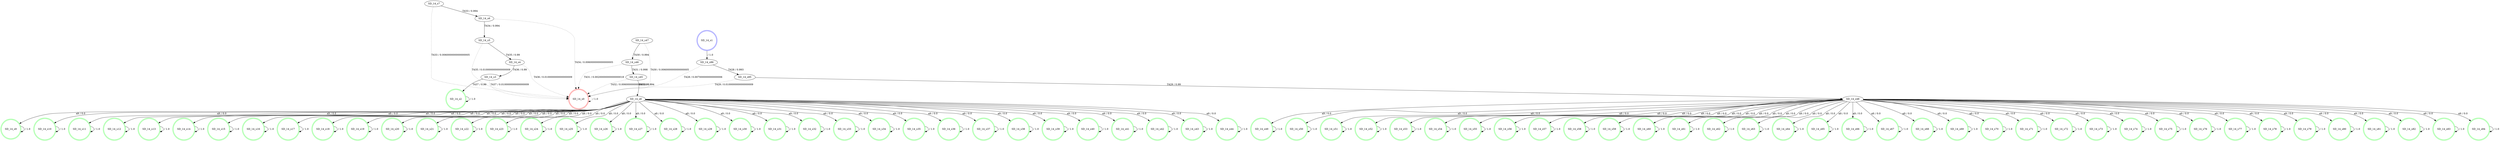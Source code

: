 digraph graphname {
SD_14_s0 [label="SD_14_s0",color=red,shape=doublecircle ];
SD_14_s1 [label="SD_14_s1",color=blue,shape=doublecircle ];
SD_14_s2 [label="SD_14_s2",color=green,shape=doublecircle ];
SD_14_s3 [label="SD_14_s3" ];
SD_14_s4 [label="SD_14_s4" ];
SD_14_s5 [label="SD_14_s5" ];
SD_14_s6 [label="SD_14_s6" ];
SD_14_s7 [label="SD_14_s7" ];
SD_14_s8 [label="SD_14_s8" ];
SD_14_s9 [label="SD_14_s9",color=green,shape=doublecircle ];
SD_14_s10 [label="SD_14_s10",color=green,shape=doublecircle ];
SD_14_s11 [label="SD_14_s11",color=green,shape=doublecircle ];
SD_14_s12 [label="SD_14_s12",color=green,shape=doublecircle ];
SD_14_s13 [label="SD_14_s13",color=green,shape=doublecircle ];
SD_14_s14 [label="SD_14_s14",color=green,shape=doublecircle ];
SD_14_s15 [label="SD_14_s15",color=green,shape=doublecircle ];
SD_14_s16 [label="SD_14_s16",color=green,shape=doublecircle ];
SD_14_s17 [label="SD_14_s17",color=green,shape=doublecircle ];
SD_14_s18 [label="SD_14_s18",color=green,shape=doublecircle ];
SD_14_s19 [label="SD_14_s19",color=green,shape=doublecircle ];
SD_14_s20 [label="SD_14_s20",color=green,shape=doublecircle ];
SD_14_s21 [label="SD_14_s21",color=green,shape=doublecircle ];
SD_14_s22 [label="SD_14_s22",color=green,shape=doublecircle ];
SD_14_s23 [label="SD_14_s23",color=green,shape=doublecircle ];
SD_14_s24 [label="SD_14_s24",color=green,shape=doublecircle ];
SD_14_s25 [label="SD_14_s25",color=green,shape=doublecircle ];
SD_14_s26 [label="SD_14_s26",color=green,shape=doublecircle ];
SD_14_s27 [label="SD_14_s27",color=green,shape=doublecircle ];
SD_14_s28 [label="SD_14_s28",color=green,shape=doublecircle ];
SD_14_s29 [label="SD_14_s29",color=green,shape=doublecircle ];
SD_14_s30 [label="SD_14_s30",color=green,shape=doublecircle ];
SD_14_s31 [label="SD_14_s31",color=green,shape=doublecircle ];
SD_14_s32 [label="SD_14_s32",color=green,shape=doublecircle ];
SD_14_s33 [label="SD_14_s33",color=green,shape=doublecircle ];
SD_14_s34 [label="SD_14_s34",color=green,shape=doublecircle ];
SD_14_s35 [label="SD_14_s35",color=green,shape=doublecircle ];
SD_14_s36 [label="SD_14_s36",color=green,shape=doublecircle ];
SD_14_s37 [label="SD_14_s37",color=green,shape=doublecircle ];
SD_14_s38 [label="SD_14_s38",color=green,shape=doublecircle ];
SD_14_s39 [label="SD_14_s39",color=green,shape=doublecircle ];
SD_14_s40 [label="SD_14_s40",color=green,shape=doublecircle ];
SD_14_s41 [label="SD_14_s41",color=green,shape=doublecircle ];
SD_14_s42 [label="SD_14_s42",color=green,shape=doublecircle ];
SD_14_s43 [label="SD_14_s43",color=green,shape=doublecircle ];
SD_14_s44 [label="SD_14_s44",color=green,shape=doublecircle ];
SD_14_s45 [label="SD_14_s45" ];
SD_14_s46 [label="SD_14_s46" ];
SD_14_s47 [label="SD_14_s47" ];
SD_14_s48 [label="SD_14_s48" ];
SD_14_s49 [label="SD_14_s49",color=green,shape=doublecircle ];
SD_14_s50 [label="SD_14_s50",color=green,shape=doublecircle ];
SD_14_s51 [label="SD_14_s51",color=green,shape=doublecircle ];
SD_14_s52 [label="SD_14_s52",color=green,shape=doublecircle ];
SD_14_s53 [label="SD_14_s53",color=green,shape=doublecircle ];
SD_14_s54 [label="SD_14_s54",color=green,shape=doublecircle ];
SD_14_s55 [label="SD_14_s55",color=green,shape=doublecircle ];
SD_14_s56 [label="SD_14_s56",color=green,shape=doublecircle ];
SD_14_s57 [label="SD_14_s57",color=green,shape=doublecircle ];
SD_14_s58 [label="SD_14_s58",color=green,shape=doublecircle ];
SD_14_s59 [label="SD_14_s59",color=green,shape=doublecircle ];
SD_14_s60 [label="SD_14_s60",color=green,shape=doublecircle ];
SD_14_s61 [label="SD_14_s61",color=green,shape=doublecircle ];
SD_14_s62 [label="SD_14_s62",color=green,shape=doublecircle ];
SD_14_s63 [label="SD_14_s63",color=green,shape=doublecircle ];
SD_14_s64 [label="SD_14_s64",color=green,shape=doublecircle ];
SD_14_s65 [label="SD_14_s65",color=green,shape=doublecircle ];
SD_14_s66 [label="SD_14_s66",color=green,shape=doublecircle ];
SD_14_s67 [label="SD_14_s67",color=green,shape=doublecircle ];
SD_14_s68 [label="SD_14_s68",color=green,shape=doublecircle ];
SD_14_s69 [label="SD_14_s69",color=green,shape=doublecircle ];
SD_14_s70 [label="SD_14_s70",color=green,shape=doublecircle ];
SD_14_s71 [label="SD_14_s71",color=green,shape=doublecircle ];
SD_14_s72 [label="SD_14_s72",color=green,shape=doublecircle ];
SD_14_s73 [label="SD_14_s73",color=green,shape=doublecircle ];
SD_14_s74 [label="SD_14_s74",color=green,shape=doublecircle ];
SD_14_s75 [label="SD_14_s75",color=green,shape=doublecircle ];
SD_14_s76 [label="SD_14_s76",color=green,shape=doublecircle ];
SD_14_s77 [label="SD_14_s77",color=green,shape=doublecircle ];
SD_14_s78 [label="SD_14_s78",color=green,shape=doublecircle ];
SD_14_s79 [label="SD_14_s79",color=green,shape=doublecircle ];
SD_14_s80 [label="SD_14_s80",color=green,shape=doublecircle ];
SD_14_s81 [label="SD_14_s81",color=green,shape=doublecircle ];
SD_14_s82 [label="SD_14_s82",color=green,shape=doublecircle ];
SD_14_s83 [label="SD_14_s83",color=green,shape=doublecircle ];
SD_14_s84 [label="SD_14_s84",color=green,shape=doublecircle ];
SD_14_s85 [label="SD_14_s85" ];
SD_14_s86 [label="SD_14_s86" ];
SD_14_s0 -> SD_14_s0 [label=" / 1.0", style=dotted];
SD_14_s1 -> SD_14_s86 [label=" / 1.0"];
SD_14_s2 -> SD_14_s2 [label=" / 1.0"];
SD_14_s3 -> SD_14_s2 [label="T437 / 0.99"];
SD_14_s3 -> SD_14_s0 [label="T437 / 0.010000000000000009", style=dotted];
SD_14_s4 -> SD_14_s3 [label="T436 / 0.99"];
SD_14_s4 -> SD_14_s0 [label="T436 / 0.010000000000000009", style=dotted];
SD_14_s5 -> SD_14_s4 [label="T435 / 0.99"];
SD_14_s5 -> SD_14_s0 [label="T435 / 0.010000000000000009", style=dotted];
SD_14_s6 -> SD_14_s5 [label="T434 / 0.994"];
SD_14_s6 -> SD_14_s0 [label="T434 / 0.006000000000000005", style=dotted];
SD_14_s7 -> SD_14_s6 [label="T433 / 0.994"];
SD_14_s7 -> SD_14_s0 [label="T433 / 0.006000000000000005", style=dotted];
SD_14_s8 -> SD_14_s9 [label="alt / 0.0"];
SD_14_s8 -> SD_14_s10 [label="alt / 0.0"];
SD_14_s8 -> SD_14_s11 [label="alt / 0.0"];
SD_14_s8 -> SD_14_s12 [label="alt / 0.0"];
SD_14_s8 -> SD_14_s13 [label="alt / 0.0"];
SD_14_s8 -> SD_14_s14 [label="alt / 0.0"];
SD_14_s8 -> SD_14_s15 [label="alt / 0.0"];
SD_14_s8 -> SD_14_s16 [label="alt / 0.0"];
SD_14_s8 -> SD_14_s17 [label="alt / 0.0"];
SD_14_s8 -> SD_14_s18 [label="alt / 0.0"];
SD_14_s8 -> SD_14_s19 [label="alt / 0.0"];
SD_14_s8 -> SD_14_s20 [label="alt / 0.0"];
SD_14_s8 -> SD_14_s21 [label="alt / 0.0"];
SD_14_s8 -> SD_14_s22 [label="alt / 0.0"];
SD_14_s8 -> SD_14_s23 [label="alt / 0.0"];
SD_14_s8 -> SD_14_s24 [label="alt / 0.0"];
SD_14_s8 -> SD_14_s25 [label="alt / 0.0"];
SD_14_s8 -> SD_14_s26 [label="alt / 0.0"];
SD_14_s8 -> SD_14_s27 [label="alt / 0.0"];
SD_14_s8 -> SD_14_s28 [label="alt / 0.0"];
SD_14_s8 -> SD_14_s29 [label="alt / 0.0"];
SD_14_s8 -> SD_14_s30 [label="alt / 0.0"];
SD_14_s8 -> SD_14_s31 [label="alt / 0.0"];
SD_14_s8 -> SD_14_s32 [label="alt / 0.0"];
SD_14_s8 -> SD_14_s33 [label="alt / 0.0"];
SD_14_s8 -> SD_14_s34 [label="alt / 0.0"];
SD_14_s8 -> SD_14_s35 [label="alt / 0.0"];
SD_14_s8 -> SD_14_s36 [label="alt / 0.0"];
SD_14_s8 -> SD_14_s37 [label="alt / 0.0"];
SD_14_s8 -> SD_14_s38 [label="alt / 0.0"];
SD_14_s8 -> SD_14_s39 [label="alt / 0.0"];
SD_14_s8 -> SD_14_s40 [label="alt / 0.0"];
SD_14_s8 -> SD_14_s41 [label="alt / 0.0"];
SD_14_s8 -> SD_14_s42 [label="alt / 0.0"];
SD_14_s8 -> SD_14_s43 [label="alt / 0.0"];
SD_14_s8 -> SD_14_s44 [label="alt / 0.0"];
SD_14_s9 -> SD_14_s9 [label=" / 1.0"];
SD_14_s10 -> SD_14_s10 [label=" / 1.0"];
SD_14_s11 -> SD_14_s11 [label=" / 1.0"];
SD_14_s12 -> SD_14_s12 [label=" / 1.0"];
SD_14_s13 -> SD_14_s13 [label=" / 1.0"];
SD_14_s14 -> SD_14_s14 [label=" / 1.0"];
SD_14_s15 -> SD_14_s15 [label=" / 1.0"];
SD_14_s16 -> SD_14_s16 [label=" / 1.0"];
SD_14_s17 -> SD_14_s17 [label=" / 1.0"];
SD_14_s18 -> SD_14_s18 [label=" / 1.0"];
SD_14_s19 -> SD_14_s19 [label=" / 1.0"];
SD_14_s20 -> SD_14_s20 [label=" / 1.0"];
SD_14_s21 -> SD_14_s21 [label=" / 1.0"];
SD_14_s22 -> SD_14_s22 [label=" / 1.0"];
SD_14_s23 -> SD_14_s23 [label=" / 1.0"];
SD_14_s24 -> SD_14_s24 [label=" / 1.0"];
SD_14_s25 -> SD_14_s25 [label=" / 1.0"];
SD_14_s26 -> SD_14_s26 [label=" / 1.0"];
SD_14_s27 -> SD_14_s27 [label=" / 1.0"];
SD_14_s28 -> SD_14_s28 [label=" / 1.0"];
SD_14_s29 -> SD_14_s29 [label=" / 1.0"];
SD_14_s30 -> SD_14_s30 [label=" / 1.0"];
SD_14_s31 -> SD_14_s31 [label=" / 1.0"];
SD_14_s32 -> SD_14_s32 [label=" / 1.0"];
SD_14_s33 -> SD_14_s33 [label=" / 1.0"];
SD_14_s34 -> SD_14_s34 [label=" / 1.0"];
SD_14_s35 -> SD_14_s35 [label=" / 1.0"];
SD_14_s36 -> SD_14_s36 [label=" / 1.0"];
SD_14_s37 -> SD_14_s37 [label=" / 1.0"];
SD_14_s38 -> SD_14_s38 [label=" / 1.0"];
SD_14_s39 -> SD_14_s39 [label=" / 1.0"];
SD_14_s40 -> SD_14_s40 [label=" / 1.0"];
SD_14_s41 -> SD_14_s41 [label=" / 1.0"];
SD_14_s42 -> SD_14_s42 [label=" / 1.0"];
SD_14_s43 -> SD_14_s43 [label=" / 1.0"];
SD_14_s44 -> SD_14_s44 [label=" / 1.0"];
SD_14_s45 -> SD_14_s8 [label="T432 / 0.994"];
SD_14_s45 -> SD_14_s0 [label="T432 / 0.006000000000000005", style=dotted];
SD_14_s46 -> SD_14_s45 [label="T431 / 0.998"];
SD_14_s46 -> SD_14_s0 [label="T431 / 0.0020000000000000018", style=dotted];
SD_14_s47 -> SD_14_s46 [label="T430 / 0.994"];
SD_14_s47 -> SD_14_s0 [label="T430 / 0.006000000000000005", style=dotted];
SD_14_s48 -> SD_14_s49 [label="alt / 0.0"];
SD_14_s48 -> SD_14_s50 [label="alt / 0.0"];
SD_14_s48 -> SD_14_s51 [label="alt / 0.0"];
SD_14_s48 -> SD_14_s52 [label="alt / 0.0"];
SD_14_s48 -> SD_14_s53 [label="alt / 0.0"];
SD_14_s48 -> SD_14_s54 [label="alt / 0.0"];
SD_14_s48 -> SD_14_s55 [label="alt / 0.0"];
SD_14_s48 -> SD_14_s56 [label="alt / 0.0"];
SD_14_s48 -> SD_14_s57 [label="alt / 0.0"];
SD_14_s48 -> SD_14_s58 [label="alt / 0.0"];
SD_14_s48 -> SD_14_s59 [label="alt / 0.0"];
SD_14_s48 -> SD_14_s60 [label="alt / 0.0"];
SD_14_s48 -> SD_14_s61 [label="alt / 0.0"];
SD_14_s48 -> SD_14_s62 [label="alt / 0.0"];
SD_14_s48 -> SD_14_s63 [label="alt / 0.0"];
SD_14_s48 -> SD_14_s64 [label="alt / 0.0"];
SD_14_s48 -> SD_14_s65 [label="alt / 0.0"];
SD_14_s48 -> SD_14_s66 [label="alt / 0.0"];
SD_14_s48 -> SD_14_s67 [label="alt / 0.0"];
SD_14_s48 -> SD_14_s68 [label="alt / 0.0"];
SD_14_s48 -> SD_14_s69 [label="alt / 0.0"];
SD_14_s48 -> SD_14_s70 [label="alt / 0.0"];
SD_14_s48 -> SD_14_s71 [label="alt / 0.0"];
SD_14_s48 -> SD_14_s72 [label="alt / 0.0"];
SD_14_s48 -> SD_14_s73 [label="alt / 0.0"];
SD_14_s48 -> SD_14_s74 [label="alt / 0.0"];
SD_14_s48 -> SD_14_s75 [label="alt / 0.0"];
SD_14_s48 -> SD_14_s76 [label="alt / 0.0"];
SD_14_s48 -> SD_14_s77 [label="alt / 0.0"];
SD_14_s48 -> SD_14_s78 [label="alt / 0.0"];
SD_14_s48 -> SD_14_s79 [label="alt / 0.0"];
SD_14_s48 -> SD_14_s80 [label="alt / 0.0"];
SD_14_s48 -> SD_14_s81 [label="alt / 0.0"];
SD_14_s48 -> SD_14_s82 [label="alt / 0.0"];
SD_14_s48 -> SD_14_s83 [label="alt / 0.0"];
SD_14_s48 -> SD_14_s84 [label="alt / 0.0"];
SD_14_s49 -> SD_14_s49 [label=" / 1.0"];
SD_14_s50 -> SD_14_s50 [label=" / 1.0"];
SD_14_s51 -> SD_14_s51 [label=" / 1.0"];
SD_14_s52 -> SD_14_s52 [label=" / 1.0"];
SD_14_s53 -> SD_14_s53 [label=" / 1.0"];
SD_14_s54 -> SD_14_s54 [label=" / 1.0"];
SD_14_s55 -> SD_14_s55 [label=" / 1.0"];
SD_14_s56 -> SD_14_s56 [label=" / 1.0"];
SD_14_s57 -> SD_14_s57 [label=" / 1.0"];
SD_14_s58 -> SD_14_s58 [label=" / 1.0"];
SD_14_s59 -> SD_14_s59 [label=" / 1.0"];
SD_14_s60 -> SD_14_s60 [label=" / 1.0"];
SD_14_s61 -> SD_14_s61 [label=" / 1.0"];
SD_14_s62 -> SD_14_s62 [label=" / 1.0"];
SD_14_s63 -> SD_14_s63 [label=" / 1.0"];
SD_14_s64 -> SD_14_s64 [label=" / 1.0"];
SD_14_s65 -> SD_14_s65 [label=" / 1.0"];
SD_14_s66 -> SD_14_s66 [label=" / 1.0"];
SD_14_s67 -> SD_14_s67 [label=" / 1.0"];
SD_14_s68 -> SD_14_s68 [label=" / 1.0"];
SD_14_s69 -> SD_14_s69 [label=" / 1.0"];
SD_14_s70 -> SD_14_s70 [label=" / 1.0"];
SD_14_s71 -> SD_14_s71 [label=" / 1.0"];
SD_14_s72 -> SD_14_s72 [label=" / 1.0"];
SD_14_s73 -> SD_14_s73 [label=" / 1.0"];
SD_14_s74 -> SD_14_s74 [label=" / 1.0"];
SD_14_s75 -> SD_14_s75 [label=" / 1.0"];
SD_14_s76 -> SD_14_s76 [label=" / 1.0"];
SD_14_s77 -> SD_14_s77 [label=" / 1.0"];
SD_14_s78 -> SD_14_s78 [label=" / 1.0"];
SD_14_s79 -> SD_14_s79 [label=" / 1.0"];
SD_14_s80 -> SD_14_s80 [label=" / 1.0"];
SD_14_s81 -> SD_14_s81 [label=" / 1.0"];
SD_14_s82 -> SD_14_s82 [label=" / 1.0"];
SD_14_s83 -> SD_14_s83 [label=" / 1.0"];
SD_14_s84 -> SD_14_s84 [label=" / 1.0"];
SD_14_s85 -> SD_14_s48 [label="T429 / 0.99"];
SD_14_s85 -> SD_14_s0 [label="T429 / 0.010000000000000009", style=dotted];
SD_14_s86 -> SD_14_s85 [label="T428 / 0.993"];
SD_14_s86 -> SD_14_s0 [label="T428 / 0.007000000000000006", style=dotted];
}